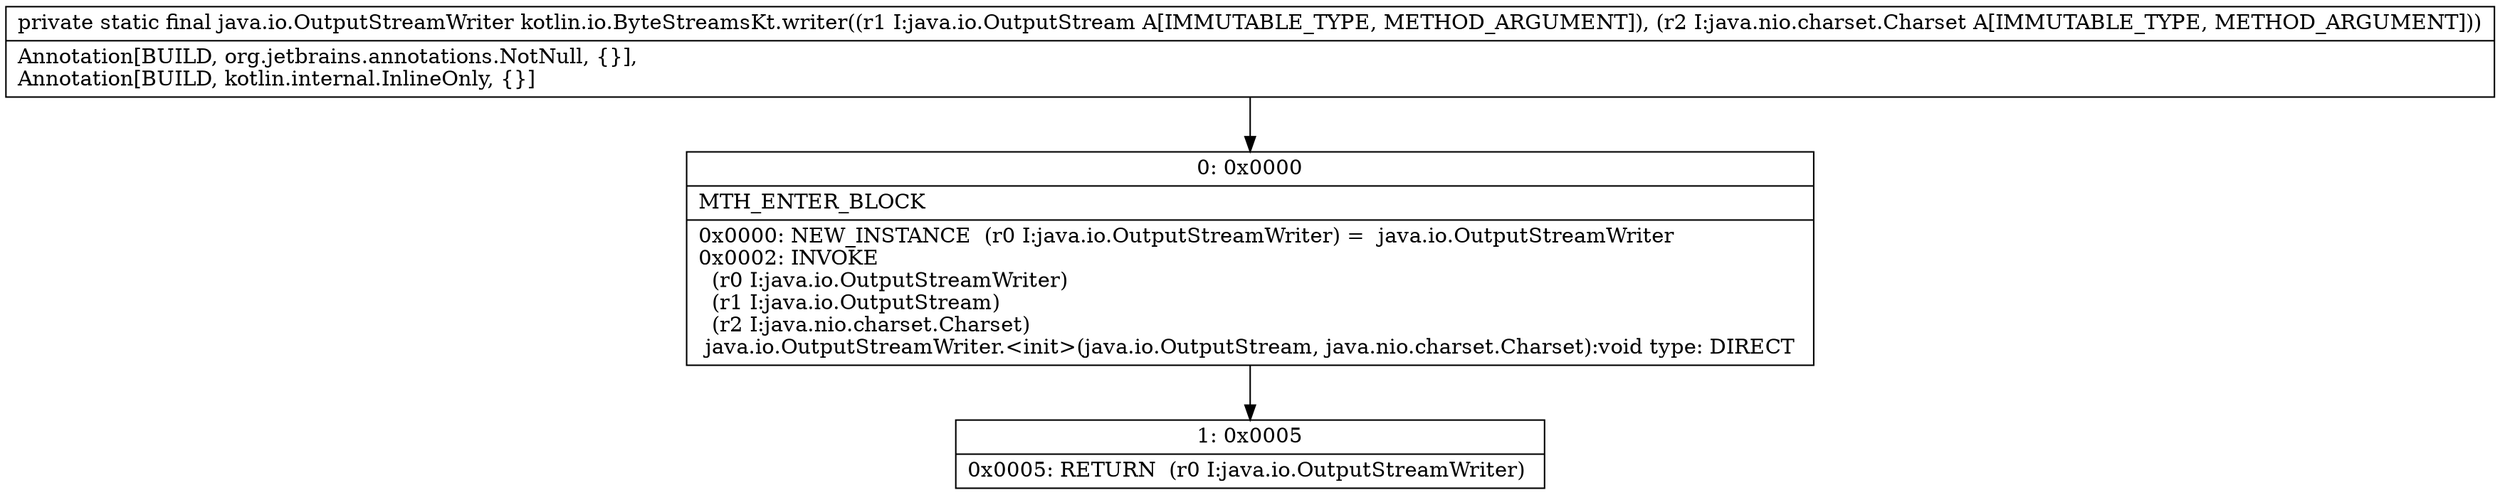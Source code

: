 digraph "CFG forkotlin.io.ByteStreamsKt.writer(Ljava\/io\/OutputStream;Ljava\/nio\/charset\/Charset;)Ljava\/io\/OutputStreamWriter;" {
Node_0 [shape=record,label="{0\:\ 0x0000|MTH_ENTER_BLOCK\l|0x0000: NEW_INSTANCE  (r0 I:java.io.OutputStreamWriter) =  java.io.OutputStreamWriter \l0x0002: INVOKE  \l  (r0 I:java.io.OutputStreamWriter)\l  (r1 I:java.io.OutputStream)\l  (r2 I:java.nio.charset.Charset)\l java.io.OutputStreamWriter.\<init\>(java.io.OutputStream, java.nio.charset.Charset):void type: DIRECT \l}"];
Node_1 [shape=record,label="{1\:\ 0x0005|0x0005: RETURN  (r0 I:java.io.OutputStreamWriter) \l}"];
MethodNode[shape=record,label="{private static final java.io.OutputStreamWriter kotlin.io.ByteStreamsKt.writer((r1 I:java.io.OutputStream A[IMMUTABLE_TYPE, METHOD_ARGUMENT]), (r2 I:java.nio.charset.Charset A[IMMUTABLE_TYPE, METHOD_ARGUMENT]))  | Annotation[BUILD, org.jetbrains.annotations.NotNull, \{\}], \lAnnotation[BUILD, kotlin.internal.InlineOnly, \{\}]\l}"];
MethodNode -> Node_0;
Node_0 -> Node_1;
}

